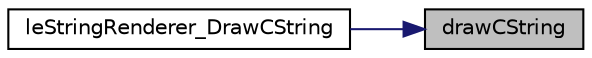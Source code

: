 digraph "drawCString"
{
 // LATEX_PDF_SIZE
  edge [fontname="Helvetica",fontsize="10",labelfontname="Helvetica",labelfontsize="10"];
  node [fontname="Helvetica",fontsize="10",shape=record];
  rankdir="RL";
  Node1 [label="drawCString",height=0.2,width=0.4,color="black", fillcolor="grey75", style="filled", fontcolor="black",tooltip=" "];
  Node1 -> Node2 [dir="back",color="midnightblue",fontsize="10",style="solid",fontname="Helvetica"];
  Node2 [label="leStringRenderer_DrawCString",height=0.2,width=0.4,color="black", fillcolor="white", style="filled",URL="$legato__string__renderer_8h.html#a4a4b12fb93ab88a53fe506b4fc800313",tooltip=" "];
}
